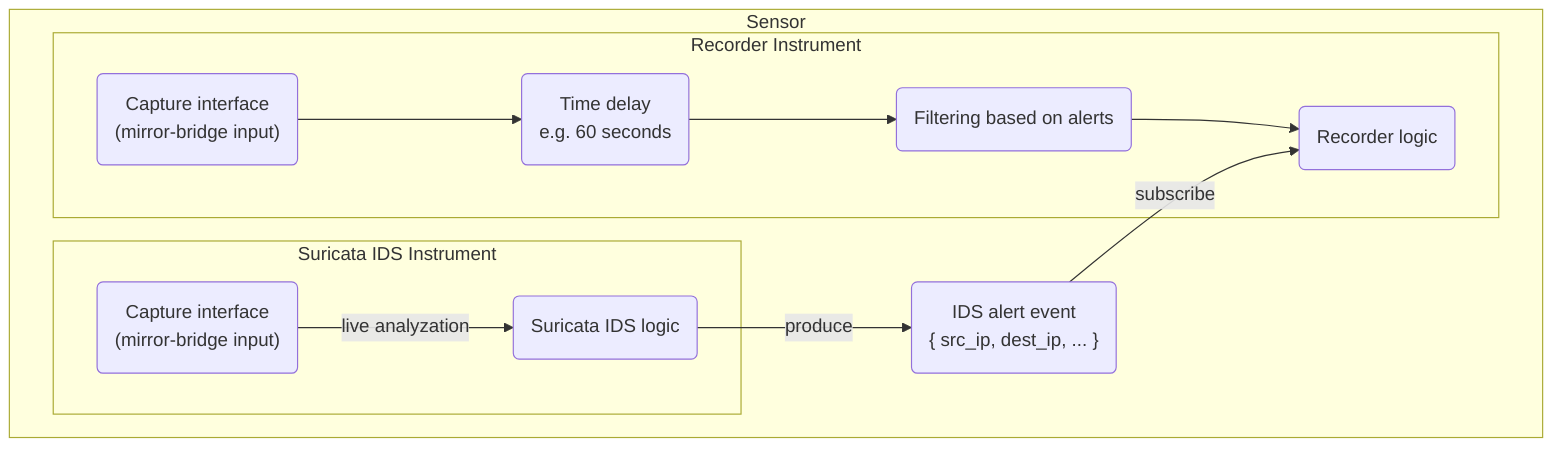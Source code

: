 graph TB
    suricatalogic("Suricata IDS logic")
    idsevent("IDS alert event<br>{ src_ip, dest_ip, ... }")
    subgraph Sensor
        suricatalogic-- produce --> idsevent
        subgraph Suricata IDS Instrument
            capture("Capture interface<br>(mirror-bridge input)")
            capture-- "live analyzation"-->suricatalogic
        end

        subgraph Recorder Instrument
        recorderlogic("Recorder logic")
        capture2("Capture interface<br>(mirror-bridge input)")
        capture2-->timedelay
        timedelay("Time delay<br>e.g. 60 seconds")
        timedelay-->filter
        filter("Filtering based on alerts")
        filter-->recorderlogic
        end
        idsevent-- subscribe-->recorderlogic
    end